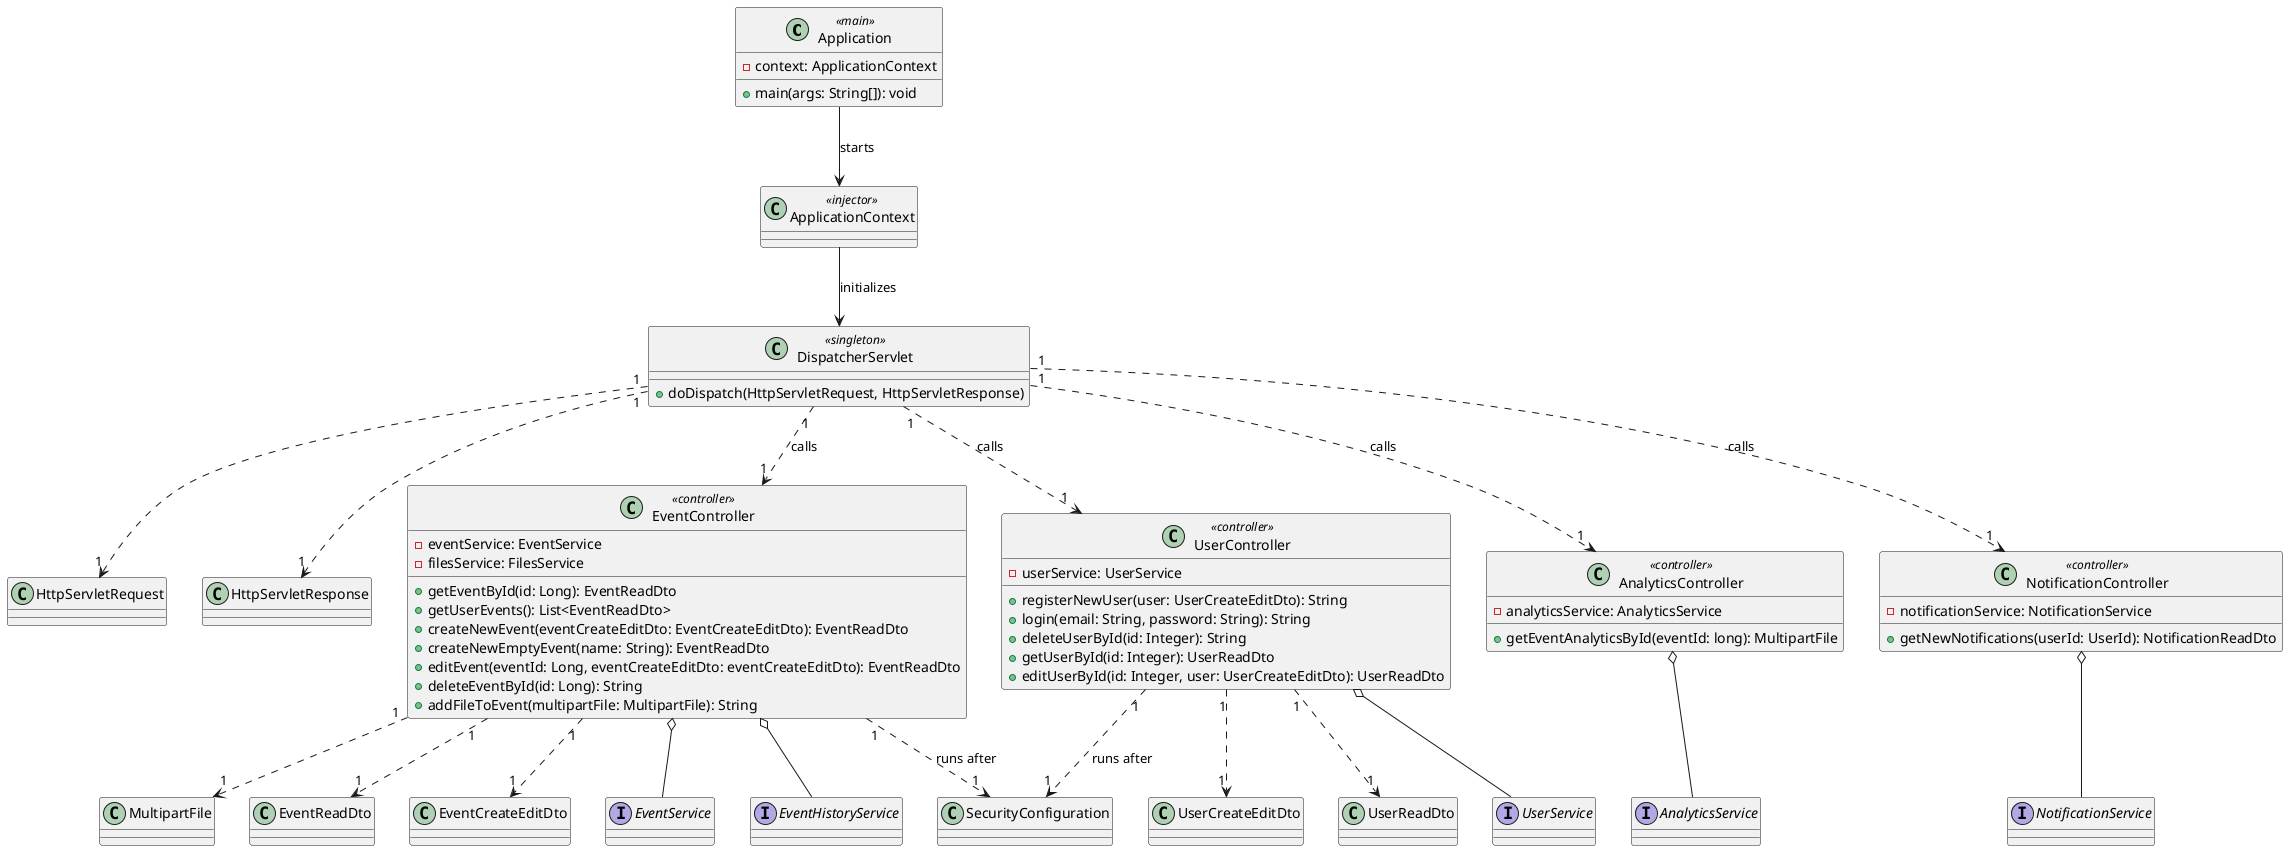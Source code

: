 @startuml controller

class Application<<main>> {
    - context: ApplicationContext
    + main(args: String[]): void
}

Application --> ApplicationContext : starts
ApplicationContext --> DispatcherServlet : initializes

class ApplicationContext<<injector>>{
}

class DispatcherServlet<<singleton>> {
    +doDispatch(HttpServletRequest, HttpServletResponse)
}

DispatcherServlet "1"..>"1" HttpServletRequest
DispatcherServlet "1"..>"1" HttpServletResponse

DispatcherServlet "1"..>"1" UserController: calls
DispatcherServlet "1"..>"1" EventController: calls
DispatcherServlet "1"..>"1" AnalyticsController: calls
DispatcherServlet "1"..>"1" NotificationController: calls


class UserController <<controller>> {
    - userService: UserService
    + registerNewUser(user: UserCreateEditDto): String
    + login(email: String, password: String): String
    + deleteUserById(id: Integer): String
    + getUserById(id: Integer): UserReadDto
    + editUserById(id: Integer, user: UserCreateEditDto): UserReadDto
}

class EventController <<controller>> {
    - eventService: EventService
    - filesService: FilesService
    + getEventById(id: Long): EventReadDto
    + getUserEvents(): List<EventReadDto>
    + createNewEvent(eventCreateEditDto: EventCreateEditDto): EventReadDto
    + createNewEmptyEvent(name: String): EventReadDto
    + editEvent(eventId: Long, eventCreateEditDto: eventCreateEditDto): EventReadDto
    + deleteEventById(id: Long): String
    + addFileToEvent(multipartFile: MultipartFile): String
}



class AnalyticsController <<controller>> {
    -analyticsService: AnalyticsService
    +getEventAnalyticsById(eventId: long): MultipartFile
}

class NotificationController <<controller>> {
    -notificationService: NotificationService
    +getNewNotifications(userId: UserId): NotificationReadDto
}









UserController "1"..>"1" SecurityConfiguration: runs after
UserController "1"..>"1" UserCreateEditDto
UserController "1"..>"1" UserReadDto
UserController o-- UserService

EventController "1"..>"1" EventReadDto
EventController "1"..>"1" EventCreateEditDto

EventController "1"..>"1" SecurityConfiguration: runs after
EventController o-- EventService
EventController o-- EventHistoryService
EventController "1"..>"1" MultipartFile

NotificationController o-- NotificationService

AnalyticsController o-- AnalyticsService


interface EventService{}
interface EventHistoryService{}
interface AnalyticsService{}
interface NotificationService{}
interface UserService{}

@enduml